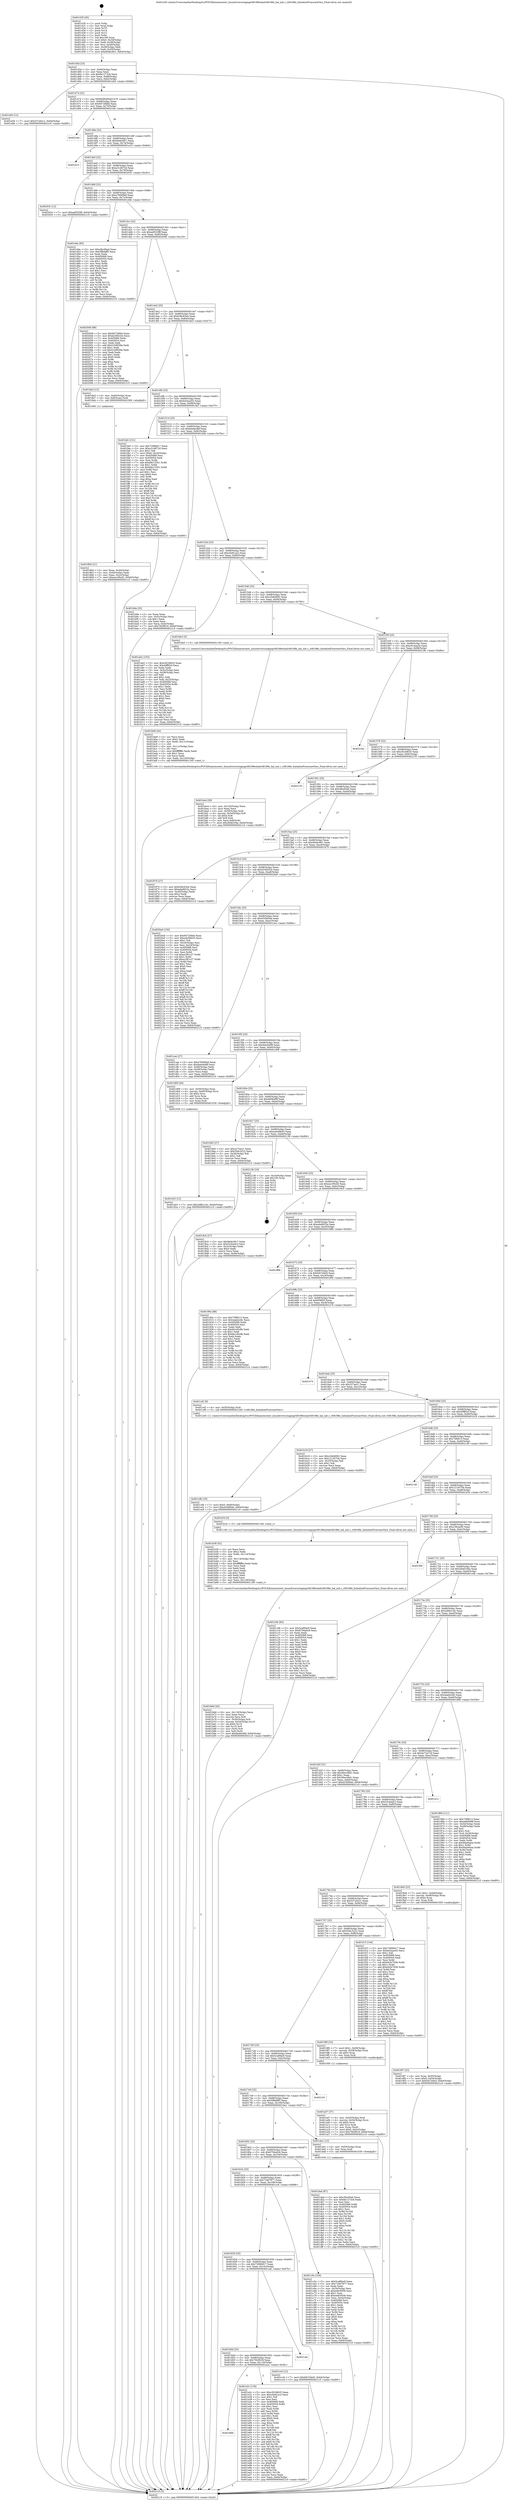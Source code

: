 digraph "0x401430" {
  label = "0x401430 (/mnt/c/Users/mathe/Desktop/tcc/POCII/binaries/extr_linuxdriversstagingrtl8188euhalrtl8188e_hal_init.c_rtl8188e_InitializeFirmwareVars_Final-ollvm.out::main(0))"
  labelloc = "t"
  node[shape=record]

  Entry [label="",width=0.3,height=0.3,shape=circle,fillcolor=black,style=filled]
  "0x40145d" [label="{
     0x40145d [23]\l
     | [instrs]\l
     &nbsp;&nbsp;0x40145d \<+3\>: mov -0x64(%rbp),%eax\l
     &nbsp;&nbsp;0x401460 \<+2\>: mov %eax,%ecx\l
     &nbsp;&nbsp;0x401462 \<+6\>: sub $0x8e1273c6,%ecx\l
     &nbsp;&nbsp;0x401468 \<+3\>: mov %eax,-0x68(%rbp)\l
     &nbsp;&nbsp;0x40146b \<+3\>: mov %ecx,-0x6c(%rbp)\l
     &nbsp;&nbsp;0x40146e \<+6\>: je 0000000000401e04 \<main+0x9d4\>\l
  }"]
  "0x401e04" [label="{
     0x401e04 [12]\l
     | [instrs]\l
     &nbsp;&nbsp;0x401e04 \<+7\>: movl $0x537a0cc1,-0x64(%rbp)\l
     &nbsp;&nbsp;0x401e0b \<+5\>: jmp 00000000004021c5 \<main+0xd95\>\l
  }"]
  "0x401474" [label="{
     0x401474 [22]\l
     | [instrs]\l
     &nbsp;&nbsp;0x401474 \<+5\>: jmp 0000000000401479 \<main+0x49\>\l
     &nbsp;&nbsp;0x401479 \<+3\>: mov -0x68(%rbp),%eax\l
     &nbsp;&nbsp;0x40147c \<+5\>: sub $0x94726fdd,%eax\l
     &nbsp;&nbsp;0x401481 \<+3\>: mov %eax,-0x70(%rbp)\l
     &nbsp;&nbsp;0x401484 \<+6\>: je 00000000004021be \<main+0xd8e\>\l
  }"]
  Exit [label="",width=0.3,height=0.3,shape=circle,fillcolor=black,style=filled,peripheries=2]
  "0x4021be" [label="{
     0x4021be\l
  }", style=dashed]
  "0x40148a" [label="{
     0x40148a [22]\l
     | [instrs]\l
     &nbsp;&nbsp;0x40148a \<+5\>: jmp 000000000040148f \<main+0x5f\>\l
     &nbsp;&nbsp;0x40148f \<+3\>: mov -0x68(%rbp),%eax\l
     &nbsp;&nbsp;0x401492 \<+5\>: sub $0x9ede38c7,%eax\l
     &nbsp;&nbsp;0x401497 \<+3\>: mov %eax,-0x74(%rbp)\l
     &nbsp;&nbsp;0x40149a \<+6\>: je 0000000000401e10 \<main+0x9e0\>\l
  }"]
  "0x401dad" [label="{
     0x401dad [87]\l
     | [instrs]\l
     &nbsp;&nbsp;0x401dad \<+5\>: mov $0xcfbc60ad,%ecx\l
     &nbsp;&nbsp;0x401db2 \<+5\>: mov $0x8e1273c6,%edx\l
     &nbsp;&nbsp;0x401db7 \<+2\>: xor %esi,%esi\l
     &nbsp;&nbsp;0x401db9 \<+8\>: mov 0x405068,%r8d\l
     &nbsp;&nbsp;0x401dc1 \<+8\>: mov 0x405054,%r9d\l
     &nbsp;&nbsp;0x401dc9 \<+3\>: sub $0x1,%esi\l
     &nbsp;&nbsp;0x401dcc \<+3\>: mov %r8d,%r10d\l
     &nbsp;&nbsp;0x401dcf \<+3\>: add %esi,%r10d\l
     &nbsp;&nbsp;0x401dd2 \<+4\>: imul %r10d,%r8d\l
     &nbsp;&nbsp;0x401dd6 \<+4\>: and $0x1,%r8d\l
     &nbsp;&nbsp;0x401dda \<+4\>: cmp $0x0,%r8d\l
     &nbsp;&nbsp;0x401dde \<+4\>: sete %r11b\l
     &nbsp;&nbsp;0x401de2 \<+4\>: cmp $0xa,%r9d\l
     &nbsp;&nbsp;0x401de6 \<+3\>: setl %bl\l
     &nbsp;&nbsp;0x401de9 \<+3\>: mov %r11b,%r14b\l
     &nbsp;&nbsp;0x401dec \<+3\>: and %bl,%r14b\l
     &nbsp;&nbsp;0x401def \<+3\>: xor %bl,%r11b\l
     &nbsp;&nbsp;0x401df2 \<+3\>: or %r11b,%r14b\l
     &nbsp;&nbsp;0x401df5 \<+4\>: test $0x1,%r14b\l
     &nbsp;&nbsp;0x401df9 \<+3\>: cmovne %edx,%ecx\l
     &nbsp;&nbsp;0x401dfc \<+3\>: mov %ecx,-0x64(%rbp)\l
     &nbsp;&nbsp;0x401dff \<+5\>: jmp 00000000004021c5 \<main+0xd95\>\l
  }"]
  "0x401e10" [label="{
     0x401e10\l
  }", style=dashed]
  "0x4014a0" [label="{
     0x4014a0 [22]\l
     | [instrs]\l
     &nbsp;&nbsp;0x4014a0 \<+5\>: jmp 00000000004014a5 \<main+0x75\>\l
     &nbsp;&nbsp;0x4014a5 \<+3\>: mov -0x68(%rbp),%eax\l
     &nbsp;&nbsp;0x4014a8 \<+5\>: sub $0xa31d872d,%eax\l
     &nbsp;&nbsp;0x4014ad \<+3\>: mov %eax,-0x78(%rbp)\l
     &nbsp;&nbsp;0x4014b0 \<+6\>: je 000000000040203c \<main+0xc0c\>\l
  }"]
  "0x401d23" [label="{
     0x401d23 [12]\l
     | [instrs]\l
     &nbsp;&nbsp;0x401d23 \<+7\>: movl $0x2d6b1c4c,-0x64(%rbp)\l
     &nbsp;&nbsp;0x401d2a \<+5\>: jmp 00000000004021c5 \<main+0xd95\>\l
  }"]
  "0x40203c" [label="{
     0x40203c [12]\l
     | [instrs]\l
     &nbsp;&nbsp;0x40203c \<+7\>: movl $0xaef5258f,-0x64(%rbp)\l
     &nbsp;&nbsp;0x402043 \<+5\>: jmp 00000000004021c5 \<main+0xd95\>\l
  }"]
  "0x4014b6" [label="{
     0x4014b6 [22]\l
     | [instrs]\l
     &nbsp;&nbsp;0x4014b6 \<+5\>: jmp 00000000004014bb \<main+0x8b\>\l
     &nbsp;&nbsp;0x4014bb \<+3\>: mov -0x68(%rbp),%eax\l
     &nbsp;&nbsp;0x4014be \<+5\>: sub $0xa76069a9,%eax\l
     &nbsp;&nbsp;0x4014c3 \<+3\>: mov %eax,-0x7c(%rbp)\l
     &nbsp;&nbsp;0x4014c6 \<+6\>: je 0000000000401d4e \<main+0x91e\>\l
  }"]
  "0x401cdb" [label="{
     0x401cdb [19]\l
     | [instrs]\l
     &nbsp;&nbsp;0x401cdb \<+7\>: movl $0x0,-0x60(%rbp)\l
     &nbsp;&nbsp;0x401ce2 \<+7\>: movl $0xd33bf0ab,-0x64(%rbp)\l
     &nbsp;&nbsp;0x401ce9 \<+5\>: jmp 00000000004021c5 \<main+0xd95\>\l
  }"]
  "0x401d4e" [label="{
     0x401d4e [83]\l
     | [instrs]\l
     &nbsp;&nbsp;0x401d4e \<+5\>: mov $0xcfbc60ad,%eax\l
     &nbsp;&nbsp;0x401d53 \<+5\>: mov $0x5f8ddff3,%ecx\l
     &nbsp;&nbsp;0x401d58 \<+2\>: xor %edx,%edx\l
     &nbsp;&nbsp;0x401d5a \<+7\>: mov 0x405068,%esi\l
     &nbsp;&nbsp;0x401d61 \<+7\>: mov 0x405054,%edi\l
     &nbsp;&nbsp;0x401d68 \<+3\>: sub $0x1,%edx\l
     &nbsp;&nbsp;0x401d6b \<+3\>: mov %esi,%r8d\l
     &nbsp;&nbsp;0x401d6e \<+3\>: add %edx,%r8d\l
     &nbsp;&nbsp;0x401d71 \<+4\>: imul %r8d,%esi\l
     &nbsp;&nbsp;0x401d75 \<+3\>: and $0x1,%esi\l
     &nbsp;&nbsp;0x401d78 \<+3\>: cmp $0x0,%esi\l
     &nbsp;&nbsp;0x401d7b \<+4\>: sete %r9b\l
     &nbsp;&nbsp;0x401d7f \<+3\>: cmp $0xa,%edi\l
     &nbsp;&nbsp;0x401d82 \<+4\>: setl %r10b\l
     &nbsp;&nbsp;0x401d86 \<+3\>: mov %r9b,%r11b\l
     &nbsp;&nbsp;0x401d89 \<+3\>: and %r10b,%r11b\l
     &nbsp;&nbsp;0x401d8c \<+3\>: xor %r10b,%r9b\l
     &nbsp;&nbsp;0x401d8f \<+3\>: or %r9b,%r11b\l
     &nbsp;&nbsp;0x401d92 \<+4\>: test $0x1,%r11b\l
     &nbsp;&nbsp;0x401d96 \<+3\>: cmovne %ecx,%eax\l
     &nbsp;&nbsp;0x401d99 \<+3\>: mov %eax,-0x64(%rbp)\l
     &nbsp;&nbsp;0x401d9c \<+5\>: jmp 00000000004021c5 \<main+0xd95\>\l
  }"]
  "0x4014cc" [label="{
     0x4014cc [22]\l
     | [instrs]\l
     &nbsp;&nbsp;0x4014cc \<+5\>: jmp 00000000004014d1 \<main+0xa1\>\l
     &nbsp;&nbsp;0x4014d1 \<+3\>: mov -0x68(%rbp),%eax\l
     &nbsp;&nbsp;0x4014d4 \<+5\>: sub $0xaef5258f,%eax\l
     &nbsp;&nbsp;0x4014d9 \<+3\>: mov %eax,-0x80(%rbp)\l
     &nbsp;&nbsp;0x4014dc \<+6\>: je 0000000000402048 \<main+0xc18\>\l
  }"]
  "0x401be4" [label="{
     0x401be4 [39]\l
     | [instrs]\l
     &nbsp;&nbsp;0x401be4 \<+6\>: mov -0x120(%rbp),%ecx\l
     &nbsp;&nbsp;0x401bea \<+3\>: imul %eax,%ecx\l
     &nbsp;&nbsp;0x401bed \<+4\>: mov -0x50(%rbp),%rdi\l
     &nbsp;&nbsp;0x401bf1 \<+4\>: movslq -0x54(%rbp),%r8\l
     &nbsp;&nbsp;0x401bf5 \<+4\>: shl $0x4,%r8\l
     &nbsp;&nbsp;0x401bf9 \<+3\>: add %r8,%rdi\l
     &nbsp;&nbsp;0x401bfc \<+3\>: mov %ecx,0x8(%rdi)\l
     &nbsp;&nbsp;0x401bff \<+7\>: movl $0x26dd194a,-0x64(%rbp)\l
     &nbsp;&nbsp;0x401c06 \<+5\>: jmp 00000000004021c5 \<main+0xd95\>\l
  }"]
  "0x402048" [label="{
     0x402048 [88]\l
     | [instrs]\l
     &nbsp;&nbsp;0x402048 \<+5\>: mov $0x94726fdd,%eax\l
     &nbsp;&nbsp;0x40204d \<+5\>: mov $0xd23843cb,%ecx\l
     &nbsp;&nbsp;0x402052 \<+7\>: mov 0x405068,%edx\l
     &nbsp;&nbsp;0x402059 \<+7\>: mov 0x405054,%esi\l
     &nbsp;&nbsp;0x402060 \<+2\>: mov %edx,%edi\l
     &nbsp;&nbsp;0x402062 \<+6\>: add $0x51b8939a,%edi\l
     &nbsp;&nbsp;0x402068 \<+3\>: sub $0x1,%edi\l
     &nbsp;&nbsp;0x40206b \<+6\>: sub $0x51b8939a,%edi\l
     &nbsp;&nbsp;0x402071 \<+3\>: imul %edi,%edx\l
     &nbsp;&nbsp;0x402074 \<+3\>: and $0x1,%edx\l
     &nbsp;&nbsp;0x402077 \<+3\>: cmp $0x0,%edx\l
     &nbsp;&nbsp;0x40207a \<+4\>: sete %r8b\l
     &nbsp;&nbsp;0x40207e \<+3\>: cmp $0xa,%esi\l
     &nbsp;&nbsp;0x402081 \<+4\>: setl %r9b\l
     &nbsp;&nbsp;0x402085 \<+3\>: mov %r8b,%r10b\l
     &nbsp;&nbsp;0x402088 \<+3\>: and %r9b,%r10b\l
     &nbsp;&nbsp;0x40208b \<+3\>: xor %r9b,%r8b\l
     &nbsp;&nbsp;0x40208e \<+3\>: or %r8b,%r10b\l
     &nbsp;&nbsp;0x402091 \<+4\>: test $0x1,%r10b\l
     &nbsp;&nbsp;0x402095 \<+3\>: cmovne %ecx,%eax\l
     &nbsp;&nbsp;0x402098 \<+3\>: mov %eax,-0x64(%rbp)\l
     &nbsp;&nbsp;0x40209b \<+5\>: jmp 00000000004021c5 \<main+0xd95\>\l
  }"]
  "0x4014e2" [label="{
     0x4014e2 [25]\l
     | [instrs]\l
     &nbsp;&nbsp;0x4014e2 \<+5\>: jmp 00000000004014e7 \<main+0xb7\>\l
     &nbsp;&nbsp;0x4014e7 \<+3\>: mov -0x68(%rbp),%eax\l
     &nbsp;&nbsp;0x4014ea \<+5\>: sub $0xb38c63e4,%eax\l
     &nbsp;&nbsp;0x4014ef \<+6\>: mov %eax,-0x84(%rbp)\l
     &nbsp;&nbsp;0x4014f5 \<+6\>: je 00000000004018a3 \<main+0x473\>\l
  }"]
  "0x401bb8" [label="{
     0x401bb8 [44]\l
     | [instrs]\l
     &nbsp;&nbsp;0x401bb8 \<+2\>: xor %ecx,%ecx\l
     &nbsp;&nbsp;0x401bba \<+5\>: mov $0x2,%edx\l
     &nbsp;&nbsp;0x401bbf \<+6\>: mov %edx,-0x11c(%rbp)\l
     &nbsp;&nbsp;0x401bc5 \<+1\>: cltd\l
     &nbsp;&nbsp;0x401bc6 \<+6\>: mov -0x11c(%rbp),%esi\l
     &nbsp;&nbsp;0x401bcc \<+2\>: idiv %esi\l
     &nbsp;&nbsp;0x401bce \<+6\>: imul $0xfffffffe,%edx,%edx\l
     &nbsp;&nbsp;0x401bd4 \<+3\>: sub $0x1,%ecx\l
     &nbsp;&nbsp;0x401bd7 \<+2\>: sub %ecx,%edx\l
     &nbsp;&nbsp;0x401bd9 \<+6\>: mov %edx,-0x120(%rbp)\l
     &nbsp;&nbsp;0x401bdf \<+5\>: call 0000000000401160 \<next_i\>\l
     | [calls]\l
     &nbsp;&nbsp;0x401160 \{1\} (/mnt/c/Users/mathe/Desktop/tcc/POCII/binaries/extr_linuxdriversstagingrtl8188euhalrtl8188e_hal_init.c_rtl8188e_InitializeFirmwareVars_Final-ollvm.out::next_i)\l
  }"]
  "0x4018a3" [label="{
     0x4018a3 [13]\l
     | [instrs]\l
     &nbsp;&nbsp;0x4018a3 \<+4\>: mov -0x40(%rbp),%rax\l
     &nbsp;&nbsp;0x4018a7 \<+4\>: mov 0x8(%rax),%rdi\l
     &nbsp;&nbsp;0x4018ab \<+5\>: call 0000000000401060 \<atoi@plt\>\l
     | [calls]\l
     &nbsp;&nbsp;0x401060 \{1\} (unknown)\l
  }"]
  "0x4014fb" [label="{
     0x4014fb [25]\l
     | [instrs]\l
     &nbsp;&nbsp;0x4014fb \<+5\>: jmp 0000000000401500 \<main+0xd0\>\l
     &nbsp;&nbsp;0x401500 \<+3\>: mov -0x68(%rbp),%eax\l
     &nbsp;&nbsp;0x401503 \<+5\>: sub $0xb42eac02,%eax\l
     &nbsp;&nbsp;0x401508 \<+6\>: mov %eax,-0x88(%rbp)\l
     &nbsp;&nbsp;0x40150e \<+6\>: je 0000000000401fa5 \<main+0xb75\>\l
  }"]
  "0x401b6d" [label="{
     0x401b6d [45]\l
     | [instrs]\l
     &nbsp;&nbsp;0x401b6d \<+6\>: mov -0x118(%rbp),%ecx\l
     &nbsp;&nbsp;0x401b73 \<+3\>: imul %eax,%ecx\l
     &nbsp;&nbsp;0x401b76 \<+3\>: movslq %ecx,%r8\l
     &nbsp;&nbsp;0x401b79 \<+4\>: mov -0x50(%rbp),%r9\l
     &nbsp;&nbsp;0x401b7d \<+4\>: movslq -0x54(%rbp),%r10\l
     &nbsp;&nbsp;0x401b81 \<+4\>: shl $0x4,%r10\l
     &nbsp;&nbsp;0x401b85 \<+3\>: add %r10,%r9\l
     &nbsp;&nbsp;0x401b88 \<+3\>: mov (%r9),%r9\l
     &nbsp;&nbsp;0x401b8b \<+3\>: mov %r8,(%r9)\l
     &nbsp;&nbsp;0x401b8e \<+7\>: movl $0xbbddcdbf,-0x64(%rbp)\l
     &nbsp;&nbsp;0x401b95 \<+5\>: jmp 00000000004021c5 \<main+0xd95\>\l
  }"]
  "0x401fa5" [label="{
     0x401fa5 [151]\l
     | [instrs]\l
     &nbsp;&nbsp;0x401fa5 \<+5\>: mov $0x7299b917,%eax\l
     &nbsp;&nbsp;0x401faa \<+5\>: mov $0xa31d872d,%ecx\l
     &nbsp;&nbsp;0x401faf \<+2\>: mov $0x1,%dl\l
     &nbsp;&nbsp;0x401fb1 \<+7\>: movl $0x0,-0x34(%rbp)\l
     &nbsp;&nbsp;0x401fb8 \<+7\>: mov 0x405068,%esi\l
     &nbsp;&nbsp;0x401fbf \<+7\>: mov 0x405054,%edi\l
     &nbsp;&nbsp;0x401fc6 \<+3\>: mov %esi,%r8d\l
     &nbsp;&nbsp;0x401fc9 \<+7\>: add $0xb8e13301,%r8d\l
     &nbsp;&nbsp;0x401fd0 \<+4\>: sub $0x1,%r8d\l
     &nbsp;&nbsp;0x401fd4 \<+7\>: sub $0xb8e13301,%r8d\l
     &nbsp;&nbsp;0x401fdb \<+4\>: imul %r8d,%esi\l
     &nbsp;&nbsp;0x401fdf \<+3\>: and $0x1,%esi\l
     &nbsp;&nbsp;0x401fe2 \<+3\>: cmp $0x0,%esi\l
     &nbsp;&nbsp;0x401fe5 \<+4\>: sete %r9b\l
     &nbsp;&nbsp;0x401fe9 \<+3\>: cmp $0xa,%edi\l
     &nbsp;&nbsp;0x401fec \<+4\>: setl %r10b\l
     &nbsp;&nbsp;0x401ff0 \<+3\>: mov %r9b,%r11b\l
     &nbsp;&nbsp;0x401ff3 \<+4\>: xor $0xff,%r11b\l
     &nbsp;&nbsp;0x401ff7 \<+3\>: mov %r10b,%bl\l
     &nbsp;&nbsp;0x401ffa \<+3\>: xor $0xff,%bl\l
     &nbsp;&nbsp;0x401ffd \<+3\>: xor $0x0,%dl\l
     &nbsp;&nbsp;0x402000 \<+3\>: mov %r11b,%r14b\l
     &nbsp;&nbsp;0x402003 \<+4\>: and $0x0,%r14b\l
     &nbsp;&nbsp;0x402007 \<+3\>: and %dl,%r9b\l
     &nbsp;&nbsp;0x40200a \<+3\>: mov %bl,%r15b\l
     &nbsp;&nbsp;0x40200d \<+4\>: and $0x0,%r15b\l
     &nbsp;&nbsp;0x402011 \<+3\>: and %dl,%r10b\l
     &nbsp;&nbsp;0x402014 \<+3\>: or %r9b,%r14b\l
     &nbsp;&nbsp;0x402017 \<+3\>: or %r10b,%r15b\l
     &nbsp;&nbsp;0x40201a \<+3\>: xor %r15b,%r14b\l
     &nbsp;&nbsp;0x40201d \<+3\>: or %bl,%r11b\l
     &nbsp;&nbsp;0x402020 \<+4\>: xor $0xff,%r11b\l
     &nbsp;&nbsp;0x402024 \<+3\>: or $0x0,%dl\l
     &nbsp;&nbsp;0x402027 \<+3\>: and %dl,%r11b\l
     &nbsp;&nbsp;0x40202a \<+3\>: or %r11b,%r14b\l
     &nbsp;&nbsp;0x40202d \<+4\>: test $0x1,%r14b\l
     &nbsp;&nbsp;0x402031 \<+3\>: cmovne %ecx,%eax\l
     &nbsp;&nbsp;0x402034 \<+3\>: mov %eax,-0x64(%rbp)\l
     &nbsp;&nbsp;0x402037 \<+5\>: jmp 00000000004021c5 \<main+0xd95\>\l
  }"]
  "0x401514" [label="{
     0x401514 [25]\l
     | [instrs]\l
     &nbsp;&nbsp;0x401514 \<+5\>: jmp 0000000000401519 \<main+0xe9\>\l
     &nbsp;&nbsp;0x401519 \<+3\>: mov -0x68(%rbp),%eax\l
     &nbsp;&nbsp;0x40151c \<+5\>: sub $0xbbddcdbf,%eax\l
     &nbsp;&nbsp;0x401521 \<+6\>: mov %eax,-0x8c(%rbp)\l
     &nbsp;&nbsp;0x401527 \<+6\>: je 0000000000401b9a \<main+0x76a\>\l
  }"]
  "0x401b39" [label="{
     0x401b39 [52]\l
     | [instrs]\l
     &nbsp;&nbsp;0x401b39 \<+2\>: xor %ecx,%ecx\l
     &nbsp;&nbsp;0x401b3b \<+5\>: mov $0x2,%edx\l
     &nbsp;&nbsp;0x401b40 \<+6\>: mov %edx,-0x114(%rbp)\l
     &nbsp;&nbsp;0x401b46 \<+1\>: cltd\l
     &nbsp;&nbsp;0x401b47 \<+6\>: mov -0x114(%rbp),%esi\l
     &nbsp;&nbsp;0x401b4d \<+2\>: idiv %esi\l
     &nbsp;&nbsp;0x401b4f \<+6\>: imul $0xfffffffe,%edx,%edx\l
     &nbsp;&nbsp;0x401b55 \<+2\>: mov %ecx,%edi\l
     &nbsp;&nbsp;0x401b57 \<+2\>: sub %edx,%edi\l
     &nbsp;&nbsp;0x401b59 \<+2\>: mov %ecx,%edx\l
     &nbsp;&nbsp;0x401b5b \<+3\>: sub $0x1,%edx\l
     &nbsp;&nbsp;0x401b5e \<+2\>: add %edx,%edi\l
     &nbsp;&nbsp;0x401b60 \<+2\>: sub %edi,%ecx\l
     &nbsp;&nbsp;0x401b62 \<+6\>: mov %ecx,-0x118(%rbp)\l
     &nbsp;&nbsp;0x401b68 \<+5\>: call 0000000000401160 \<next_i\>\l
     | [calls]\l
     &nbsp;&nbsp;0x401160 \{1\} (/mnt/c/Users/mathe/Desktop/tcc/POCII/binaries/extr_linuxdriversstagingrtl8188euhalrtl8188e_hal_init.c_rtl8188e_InitializeFirmwareVars_Final-ollvm.out::next_i)\l
  }"]
  "0x401b9a" [label="{
     0x401b9a [25]\l
     | [instrs]\l
     &nbsp;&nbsp;0x401b9a \<+2\>: xor %eax,%eax\l
     &nbsp;&nbsp;0x401b9c \<+3\>: mov -0x5c(%rbp),%ecx\l
     &nbsp;&nbsp;0x401b9f \<+3\>: sub $0x1,%eax\l
     &nbsp;&nbsp;0x401ba2 \<+2\>: sub %eax,%ecx\l
     &nbsp;&nbsp;0x401ba4 \<+3\>: mov %ecx,-0x5c(%rbp)\l
     &nbsp;&nbsp;0x401ba7 \<+7\>: movl $0x7fd2f618,-0x64(%rbp)\l
     &nbsp;&nbsp;0x401bae \<+5\>: jmp 00000000004021c5 \<main+0xd95\>\l
  }"]
  "0x40152d" [label="{
     0x40152d [25]\l
     | [instrs]\l
     &nbsp;&nbsp;0x40152d \<+5\>: jmp 0000000000401532 \<main+0x102\>\l
     &nbsp;&nbsp;0x401532 \<+3\>: mov -0x68(%rbp),%eax\l
     &nbsp;&nbsp;0x401535 \<+5\>: sub $0xc0a81ac2,%eax\l
     &nbsp;&nbsp;0x40153a \<+6\>: mov %eax,-0x90(%rbp)\l
     &nbsp;&nbsp;0x401540 \<+6\>: je 0000000000401ab2 \<main+0x682\>\l
  }"]
  "0x401866" [label="{
     0x401866\l
  }", style=dashed]
  "0x401ab2" [label="{
     0x401ab2 [103]\l
     | [instrs]\l
     &nbsp;&nbsp;0x401ab2 \<+5\>: mov $0xc923d625,%eax\l
     &nbsp;&nbsp;0x401ab7 \<+5\>: mov $0x40ff62d,%ecx\l
     &nbsp;&nbsp;0x401abc \<+2\>: xor %edx,%edx\l
     &nbsp;&nbsp;0x401abe \<+3\>: mov -0x5c(%rbp),%esi\l
     &nbsp;&nbsp;0x401ac1 \<+3\>: cmp -0x58(%rbp),%esi\l
     &nbsp;&nbsp;0x401ac4 \<+4\>: setl %dil\l
     &nbsp;&nbsp;0x401ac8 \<+4\>: and $0x1,%dil\l
     &nbsp;&nbsp;0x401acc \<+4\>: mov %dil,-0x25(%rbp)\l
     &nbsp;&nbsp;0x401ad0 \<+7\>: mov 0x405068,%esi\l
     &nbsp;&nbsp;0x401ad7 \<+8\>: mov 0x405054,%r8d\l
     &nbsp;&nbsp;0x401adf \<+3\>: sub $0x1,%edx\l
     &nbsp;&nbsp;0x401ae2 \<+3\>: mov %esi,%r9d\l
     &nbsp;&nbsp;0x401ae5 \<+3\>: add %edx,%r9d\l
     &nbsp;&nbsp;0x401ae8 \<+4\>: imul %r9d,%esi\l
     &nbsp;&nbsp;0x401aec \<+3\>: and $0x1,%esi\l
     &nbsp;&nbsp;0x401aef \<+3\>: cmp $0x0,%esi\l
     &nbsp;&nbsp;0x401af2 \<+4\>: sete %dil\l
     &nbsp;&nbsp;0x401af6 \<+4\>: cmp $0xa,%r8d\l
     &nbsp;&nbsp;0x401afa \<+4\>: setl %r10b\l
     &nbsp;&nbsp;0x401afe \<+3\>: mov %dil,%r11b\l
     &nbsp;&nbsp;0x401b01 \<+3\>: and %r10b,%r11b\l
     &nbsp;&nbsp;0x401b04 \<+3\>: xor %r10b,%dil\l
     &nbsp;&nbsp;0x401b07 \<+3\>: or %dil,%r11b\l
     &nbsp;&nbsp;0x401b0a \<+4\>: test $0x1,%r11b\l
     &nbsp;&nbsp;0x401b0e \<+3\>: cmovne %ecx,%eax\l
     &nbsp;&nbsp;0x401b11 \<+3\>: mov %eax,-0x64(%rbp)\l
     &nbsp;&nbsp;0x401b14 \<+5\>: jmp 00000000004021c5 \<main+0xd95\>\l
  }"]
  "0x401546" [label="{
     0x401546 [25]\l
     | [instrs]\l
     &nbsp;&nbsp;0x401546 \<+5\>: jmp 000000000040154b \<main+0x11b\>\l
     &nbsp;&nbsp;0x40154b \<+3\>: mov -0x68(%rbp),%eax\l
     &nbsp;&nbsp;0x40154e \<+5\>: sub $0xc2b6d092,%eax\l
     &nbsp;&nbsp;0x401553 \<+6\>: mov %eax,-0x94(%rbp)\l
     &nbsp;&nbsp;0x401559 \<+6\>: je 0000000000401bb3 \<main+0x783\>\l
  }"]
  "0x401a2c" [label="{
     0x401a2c [134]\l
     | [instrs]\l
     &nbsp;&nbsp;0x401a2c \<+5\>: mov $0xc923d625,%eax\l
     &nbsp;&nbsp;0x401a31 \<+5\>: mov $0xc0a81ac2,%ecx\l
     &nbsp;&nbsp;0x401a36 \<+2\>: mov $0x1,%dl\l
     &nbsp;&nbsp;0x401a38 \<+2\>: xor %esi,%esi\l
     &nbsp;&nbsp;0x401a3a \<+7\>: mov 0x405068,%edi\l
     &nbsp;&nbsp;0x401a41 \<+8\>: mov 0x405054,%r8d\l
     &nbsp;&nbsp;0x401a49 \<+3\>: sub $0x1,%esi\l
     &nbsp;&nbsp;0x401a4c \<+3\>: mov %edi,%r9d\l
     &nbsp;&nbsp;0x401a4f \<+3\>: add %esi,%r9d\l
     &nbsp;&nbsp;0x401a52 \<+4\>: imul %r9d,%edi\l
     &nbsp;&nbsp;0x401a56 \<+3\>: and $0x1,%edi\l
     &nbsp;&nbsp;0x401a59 \<+3\>: cmp $0x0,%edi\l
     &nbsp;&nbsp;0x401a5c \<+4\>: sete %r10b\l
     &nbsp;&nbsp;0x401a60 \<+4\>: cmp $0xa,%r8d\l
     &nbsp;&nbsp;0x401a64 \<+4\>: setl %r11b\l
     &nbsp;&nbsp;0x401a68 \<+3\>: mov %r10b,%bl\l
     &nbsp;&nbsp;0x401a6b \<+3\>: xor $0xff,%bl\l
     &nbsp;&nbsp;0x401a6e \<+3\>: mov %r11b,%r14b\l
     &nbsp;&nbsp;0x401a71 \<+4\>: xor $0xff,%r14b\l
     &nbsp;&nbsp;0x401a75 \<+3\>: xor $0x0,%dl\l
     &nbsp;&nbsp;0x401a78 \<+3\>: mov %bl,%r15b\l
     &nbsp;&nbsp;0x401a7b \<+4\>: and $0x0,%r15b\l
     &nbsp;&nbsp;0x401a7f \<+3\>: and %dl,%r10b\l
     &nbsp;&nbsp;0x401a82 \<+3\>: mov %r14b,%r12b\l
     &nbsp;&nbsp;0x401a85 \<+4\>: and $0x0,%r12b\l
     &nbsp;&nbsp;0x401a89 \<+3\>: and %dl,%r11b\l
     &nbsp;&nbsp;0x401a8c \<+3\>: or %r10b,%r15b\l
     &nbsp;&nbsp;0x401a8f \<+3\>: or %r11b,%r12b\l
     &nbsp;&nbsp;0x401a92 \<+3\>: xor %r12b,%r15b\l
     &nbsp;&nbsp;0x401a95 \<+3\>: or %r14b,%bl\l
     &nbsp;&nbsp;0x401a98 \<+3\>: xor $0xff,%bl\l
     &nbsp;&nbsp;0x401a9b \<+3\>: or $0x0,%dl\l
     &nbsp;&nbsp;0x401a9e \<+2\>: and %dl,%bl\l
     &nbsp;&nbsp;0x401aa0 \<+3\>: or %bl,%r15b\l
     &nbsp;&nbsp;0x401aa3 \<+4\>: test $0x1,%r15b\l
     &nbsp;&nbsp;0x401aa7 \<+3\>: cmovne %ecx,%eax\l
     &nbsp;&nbsp;0x401aaa \<+3\>: mov %eax,-0x64(%rbp)\l
     &nbsp;&nbsp;0x401aad \<+5\>: jmp 00000000004021c5 \<main+0xd95\>\l
  }"]
  "0x401bb3" [label="{
     0x401bb3 [5]\l
     | [instrs]\l
     &nbsp;&nbsp;0x401bb3 \<+5\>: call 0000000000401160 \<next_i\>\l
     | [calls]\l
     &nbsp;&nbsp;0x401160 \{1\} (/mnt/c/Users/mathe/Desktop/tcc/POCII/binaries/extr_linuxdriversstagingrtl8188euhalrtl8188e_hal_init.c_rtl8188e_InitializeFirmwareVars_Final-ollvm.out::next_i)\l
  }"]
  "0x40155f" [label="{
     0x40155f [25]\l
     | [instrs]\l
     &nbsp;&nbsp;0x40155f \<+5\>: jmp 0000000000401564 \<main+0x134\>\l
     &nbsp;&nbsp;0x401564 \<+3\>: mov -0x68(%rbp),%eax\l
     &nbsp;&nbsp;0x401567 \<+5\>: sub $0xc914aa3a,%eax\l
     &nbsp;&nbsp;0x40156c \<+6\>: mov %eax,-0x98(%rbp)\l
     &nbsp;&nbsp;0x401572 \<+6\>: je 000000000040219a \<main+0xd6a\>\l
  }"]
  "0x40184d" [label="{
     0x40184d [25]\l
     | [instrs]\l
     &nbsp;&nbsp;0x40184d \<+5\>: jmp 0000000000401852 \<main+0x422\>\l
     &nbsp;&nbsp;0x401852 \<+3\>: mov -0x68(%rbp),%eax\l
     &nbsp;&nbsp;0x401855 \<+5\>: sub $0x7fd2f618,%eax\l
     &nbsp;&nbsp;0x40185a \<+6\>: mov %eax,-0x110(%rbp)\l
     &nbsp;&nbsp;0x401860 \<+6\>: je 0000000000401a2c \<main+0x5fc\>\l
  }"]
  "0x40219a" [label="{
     0x40219a\l
  }", style=dashed]
  "0x401578" [label="{
     0x401578 [25]\l
     | [instrs]\l
     &nbsp;&nbsp;0x401578 \<+5\>: jmp 000000000040157d \<main+0x14d\>\l
     &nbsp;&nbsp;0x40157d \<+3\>: mov -0x68(%rbp),%eax\l
     &nbsp;&nbsp;0x401580 \<+5\>: sub $0xc923d625,%eax\l
     &nbsp;&nbsp;0x401585 \<+6\>: mov %eax,-0x9c(%rbp)\l
     &nbsp;&nbsp;0x40158b \<+6\>: je 0000000000402155 \<main+0xd25\>\l
  }"]
  "0x4021ab" [label="{
     0x4021ab\l
  }", style=dashed]
  "0x402155" [label="{
     0x402155\l
  }", style=dashed]
  "0x401591" [label="{
     0x401591 [25]\l
     | [instrs]\l
     &nbsp;&nbsp;0x401591 \<+5\>: jmp 0000000000401596 \<main+0x166\>\l
     &nbsp;&nbsp;0x401596 \<+3\>: mov -0x68(%rbp),%eax\l
     &nbsp;&nbsp;0x401599 \<+5\>: sub $0xcfbc60ad,%eax\l
     &nbsp;&nbsp;0x40159e \<+6\>: mov %eax,-0xa0(%rbp)\l
     &nbsp;&nbsp;0x4015a4 \<+6\>: je 0000000000402182 \<main+0xd52\>\l
  }"]
  "0x401834" [label="{
     0x401834 [25]\l
     | [instrs]\l
     &nbsp;&nbsp;0x401834 \<+5\>: jmp 0000000000401839 \<main+0x409\>\l
     &nbsp;&nbsp;0x401839 \<+3\>: mov -0x68(%rbp),%eax\l
     &nbsp;&nbsp;0x40183c \<+5\>: sub $0x7299b917,%eax\l
     &nbsp;&nbsp;0x401841 \<+6\>: mov %eax,-0x10c(%rbp)\l
     &nbsp;&nbsp;0x401847 \<+6\>: je 00000000004021ab \<main+0xd7b\>\l
  }"]
  "0x402182" [label="{
     0x402182\l
  }", style=dashed]
  "0x4015aa" [label="{
     0x4015aa [25]\l
     | [instrs]\l
     &nbsp;&nbsp;0x4015aa \<+5\>: jmp 00000000004015af \<main+0x17f\>\l
     &nbsp;&nbsp;0x4015af \<+3\>: mov -0x68(%rbp),%eax\l
     &nbsp;&nbsp;0x4015b2 \<+5\>: sub $0xd0dec661,%eax\l
     &nbsp;&nbsp;0x4015b7 \<+6\>: mov %eax,-0xa4(%rbp)\l
     &nbsp;&nbsp;0x4015bd \<+6\>: je 0000000000401870 \<main+0x440\>\l
  }"]
  "0x401cc6" [label="{
     0x401cc6 [12]\l
     | [instrs]\l
     &nbsp;&nbsp;0x401cc6 \<+7\>: movl $0xf2b7d4d3,-0x64(%rbp)\l
     &nbsp;&nbsp;0x401ccd \<+5\>: jmp 00000000004021c5 \<main+0xd95\>\l
  }"]
  "0x401870" [label="{
     0x401870 [27]\l
     | [instrs]\l
     &nbsp;&nbsp;0x401870 \<+5\>: mov $0xb38c63e4,%eax\l
     &nbsp;&nbsp;0x401875 \<+5\>: mov $0xeda9923a,%ecx\l
     &nbsp;&nbsp;0x40187a \<+3\>: mov -0x30(%rbp),%edx\l
     &nbsp;&nbsp;0x40187d \<+3\>: cmp $0x2,%edx\l
     &nbsp;&nbsp;0x401880 \<+3\>: cmovne %ecx,%eax\l
     &nbsp;&nbsp;0x401883 \<+3\>: mov %eax,-0x64(%rbp)\l
     &nbsp;&nbsp;0x401886 \<+5\>: jmp 00000000004021c5 \<main+0xd95\>\l
  }"]
  "0x4015c3" [label="{
     0x4015c3 [25]\l
     | [instrs]\l
     &nbsp;&nbsp;0x4015c3 \<+5\>: jmp 00000000004015c8 \<main+0x198\>\l
     &nbsp;&nbsp;0x4015c8 \<+3\>: mov -0x68(%rbp),%eax\l
     &nbsp;&nbsp;0x4015cb \<+5\>: sub $0xd23843cb,%eax\l
     &nbsp;&nbsp;0x4015d0 \<+6\>: mov %eax,-0xa8(%rbp)\l
     &nbsp;&nbsp;0x4015d6 \<+6\>: je 00000000004020a0 \<main+0xc70\>\l
  }"]
  "0x4021c5" [label="{
     0x4021c5 [5]\l
     | [instrs]\l
     &nbsp;&nbsp;0x4021c5 \<+5\>: jmp 000000000040145d \<main+0x2d\>\l
  }"]
  "0x401430" [label="{
     0x401430 [45]\l
     | [instrs]\l
     &nbsp;&nbsp;0x401430 \<+1\>: push %rbp\l
     &nbsp;&nbsp;0x401431 \<+3\>: mov %rsp,%rbp\l
     &nbsp;&nbsp;0x401434 \<+2\>: push %r15\l
     &nbsp;&nbsp;0x401436 \<+2\>: push %r14\l
     &nbsp;&nbsp;0x401438 \<+2\>: push %r12\l
     &nbsp;&nbsp;0x40143a \<+1\>: push %rbx\l
     &nbsp;&nbsp;0x40143b \<+7\>: sub $0x100,%rsp\l
     &nbsp;&nbsp;0x401442 \<+7\>: movl $0x0,-0x34(%rbp)\l
     &nbsp;&nbsp;0x401449 \<+3\>: mov %edi,-0x38(%rbp)\l
     &nbsp;&nbsp;0x40144c \<+4\>: mov %rsi,-0x40(%rbp)\l
     &nbsp;&nbsp;0x401450 \<+3\>: mov -0x38(%rbp),%edi\l
     &nbsp;&nbsp;0x401453 \<+3\>: mov %edi,-0x30(%rbp)\l
     &nbsp;&nbsp;0x401456 \<+7\>: movl $0xd0dec661,-0x64(%rbp)\l
  }"]
  "0x4018b0" [label="{
     0x4018b0 [21]\l
     | [instrs]\l
     &nbsp;&nbsp;0x4018b0 \<+3\>: mov %eax,-0x44(%rbp)\l
     &nbsp;&nbsp;0x4018b3 \<+3\>: mov -0x44(%rbp),%eax\l
     &nbsp;&nbsp;0x4018b6 \<+3\>: mov %eax,-0x2c(%rbp)\l
     &nbsp;&nbsp;0x4018b9 \<+7\>: movl $0xea109cd3,-0x64(%rbp)\l
     &nbsp;&nbsp;0x4018c0 \<+5\>: jmp 00000000004021c5 \<main+0xd95\>\l
  }"]
  "0x40181b" [label="{
     0x40181b [25]\l
     | [instrs]\l
     &nbsp;&nbsp;0x40181b \<+5\>: jmp 0000000000401820 \<main+0x3f0\>\l
     &nbsp;&nbsp;0x401820 \<+3\>: mov -0x68(%rbp),%eax\l
     &nbsp;&nbsp;0x401823 \<+5\>: sub $0x72487877,%eax\l
     &nbsp;&nbsp;0x401828 \<+6\>: mov %eax,-0x108(%rbp)\l
     &nbsp;&nbsp;0x40182e \<+6\>: je 0000000000401cc6 \<main+0x896\>\l
  }"]
  "0x4020a0" [label="{
     0x4020a0 [150]\l
     | [instrs]\l
     &nbsp;&nbsp;0x4020a0 \<+5\>: mov $0x94726fdd,%eax\l
     &nbsp;&nbsp;0x4020a5 \<+5\>: mov $0xe4e59b03,%ecx\l
     &nbsp;&nbsp;0x4020aa \<+2\>: mov $0x1,%dl\l
     &nbsp;&nbsp;0x4020ac \<+3\>: mov -0x34(%rbp),%esi\l
     &nbsp;&nbsp;0x4020af \<+3\>: mov %esi,-0x24(%rbp)\l
     &nbsp;&nbsp;0x4020b2 \<+7\>: mov 0x405068,%esi\l
     &nbsp;&nbsp;0x4020b9 \<+7\>: mov 0x405054,%edi\l
     &nbsp;&nbsp;0x4020c0 \<+3\>: mov %esi,%r8d\l
     &nbsp;&nbsp;0x4020c3 \<+7\>: sub $0xa1f81c27,%r8d\l
     &nbsp;&nbsp;0x4020ca \<+4\>: sub $0x1,%r8d\l
     &nbsp;&nbsp;0x4020ce \<+7\>: add $0xa1f81c27,%r8d\l
     &nbsp;&nbsp;0x4020d5 \<+4\>: imul %r8d,%esi\l
     &nbsp;&nbsp;0x4020d9 \<+3\>: and $0x1,%esi\l
     &nbsp;&nbsp;0x4020dc \<+3\>: cmp $0x0,%esi\l
     &nbsp;&nbsp;0x4020df \<+4\>: sete %r9b\l
     &nbsp;&nbsp;0x4020e3 \<+3\>: cmp $0xa,%edi\l
     &nbsp;&nbsp;0x4020e6 \<+4\>: setl %r10b\l
     &nbsp;&nbsp;0x4020ea \<+3\>: mov %r9b,%r11b\l
     &nbsp;&nbsp;0x4020ed \<+4\>: xor $0xff,%r11b\l
     &nbsp;&nbsp;0x4020f1 \<+3\>: mov %r10b,%bl\l
     &nbsp;&nbsp;0x4020f4 \<+3\>: xor $0xff,%bl\l
     &nbsp;&nbsp;0x4020f7 \<+3\>: xor $0x1,%dl\l
     &nbsp;&nbsp;0x4020fa \<+3\>: mov %r11b,%r14b\l
     &nbsp;&nbsp;0x4020fd \<+4\>: and $0xff,%r14b\l
     &nbsp;&nbsp;0x402101 \<+3\>: and %dl,%r9b\l
     &nbsp;&nbsp;0x402104 \<+3\>: mov %bl,%r15b\l
     &nbsp;&nbsp;0x402107 \<+4\>: and $0xff,%r15b\l
     &nbsp;&nbsp;0x40210b \<+3\>: and %dl,%r10b\l
     &nbsp;&nbsp;0x40210e \<+3\>: or %r9b,%r14b\l
     &nbsp;&nbsp;0x402111 \<+3\>: or %r10b,%r15b\l
     &nbsp;&nbsp;0x402114 \<+3\>: xor %r15b,%r14b\l
     &nbsp;&nbsp;0x402117 \<+3\>: or %bl,%r11b\l
     &nbsp;&nbsp;0x40211a \<+4\>: xor $0xff,%r11b\l
     &nbsp;&nbsp;0x40211e \<+3\>: or $0x1,%dl\l
     &nbsp;&nbsp;0x402121 \<+3\>: and %dl,%r11b\l
     &nbsp;&nbsp;0x402124 \<+3\>: or %r11b,%r14b\l
     &nbsp;&nbsp;0x402127 \<+4\>: test $0x1,%r14b\l
     &nbsp;&nbsp;0x40212b \<+3\>: cmovne %ecx,%eax\l
     &nbsp;&nbsp;0x40212e \<+3\>: mov %eax,-0x64(%rbp)\l
     &nbsp;&nbsp;0x402131 \<+5\>: jmp 00000000004021c5 \<main+0xd95\>\l
  }"]
  "0x4015dc" [label="{
     0x4015dc [25]\l
     | [instrs]\l
     &nbsp;&nbsp;0x4015dc \<+5\>: jmp 00000000004015e1 \<main+0x1b1\>\l
     &nbsp;&nbsp;0x4015e1 \<+3\>: mov -0x68(%rbp),%eax\l
     &nbsp;&nbsp;0x4015e4 \<+5\>: sub $0xd33bf0ab,%eax\l
     &nbsp;&nbsp;0x4015e9 \<+6\>: mov %eax,-0xac(%rbp)\l
     &nbsp;&nbsp;0x4015ef \<+6\>: je 0000000000401cee \<main+0x8be\>\l
  }"]
  "0x401c5e" [label="{
     0x401c5e [104]\l
     | [instrs]\l
     &nbsp;&nbsp;0x401c5e \<+5\>: mov $0x5caf0be9,%eax\l
     &nbsp;&nbsp;0x401c63 \<+5\>: mov $0x72487877,%ecx\l
     &nbsp;&nbsp;0x401c68 \<+2\>: xor %edx,%edx\l
     &nbsp;&nbsp;0x401c6a \<+3\>: mov -0x54(%rbp),%esi\l
     &nbsp;&nbsp;0x401c6d \<+6\>: sub $0xee8c9556,%esi\l
     &nbsp;&nbsp;0x401c73 \<+3\>: add $0x1,%esi\l
     &nbsp;&nbsp;0x401c76 \<+6\>: add $0xee8c9556,%esi\l
     &nbsp;&nbsp;0x401c7c \<+3\>: mov %esi,-0x54(%rbp)\l
     &nbsp;&nbsp;0x401c7f \<+7\>: mov 0x405068,%esi\l
     &nbsp;&nbsp;0x401c86 \<+7\>: mov 0x405054,%edi\l
     &nbsp;&nbsp;0x401c8d \<+3\>: sub $0x1,%edx\l
     &nbsp;&nbsp;0x401c90 \<+3\>: mov %esi,%r8d\l
     &nbsp;&nbsp;0x401c93 \<+3\>: add %edx,%r8d\l
     &nbsp;&nbsp;0x401c96 \<+4\>: imul %r8d,%esi\l
     &nbsp;&nbsp;0x401c9a \<+3\>: and $0x1,%esi\l
     &nbsp;&nbsp;0x401c9d \<+3\>: cmp $0x0,%esi\l
     &nbsp;&nbsp;0x401ca0 \<+4\>: sete %r9b\l
     &nbsp;&nbsp;0x401ca4 \<+3\>: cmp $0xa,%edi\l
     &nbsp;&nbsp;0x401ca7 \<+4\>: setl %r10b\l
     &nbsp;&nbsp;0x401cab \<+3\>: mov %r9b,%r11b\l
     &nbsp;&nbsp;0x401cae \<+3\>: and %r10b,%r11b\l
     &nbsp;&nbsp;0x401cb1 \<+3\>: xor %r10b,%r9b\l
     &nbsp;&nbsp;0x401cb4 \<+3\>: or %r9b,%r11b\l
     &nbsp;&nbsp;0x401cb7 \<+4\>: test $0x1,%r11b\l
     &nbsp;&nbsp;0x401cbb \<+3\>: cmovne %ecx,%eax\l
     &nbsp;&nbsp;0x401cbe \<+3\>: mov %eax,-0x64(%rbp)\l
     &nbsp;&nbsp;0x401cc1 \<+5\>: jmp 00000000004021c5 \<main+0xd95\>\l
  }"]
  "0x401cee" [label="{
     0x401cee [27]\l
     | [instrs]\l
     &nbsp;&nbsp;0x401cee \<+5\>: mov $0xa76069a9,%eax\l
     &nbsp;&nbsp;0x401cf3 \<+5\>: mov $0xdeb444f9,%ecx\l
     &nbsp;&nbsp;0x401cf8 \<+3\>: mov -0x60(%rbp),%edx\l
     &nbsp;&nbsp;0x401cfb \<+3\>: cmp -0x48(%rbp),%edx\l
     &nbsp;&nbsp;0x401cfe \<+3\>: cmovl %ecx,%eax\l
     &nbsp;&nbsp;0x401d01 \<+3\>: mov %eax,-0x64(%rbp)\l
     &nbsp;&nbsp;0x401d04 \<+5\>: jmp 00000000004021c5 \<main+0xd95\>\l
  }"]
  "0x4015f5" [label="{
     0x4015f5 [25]\l
     | [instrs]\l
     &nbsp;&nbsp;0x4015f5 \<+5\>: jmp 00000000004015fa \<main+0x1ca\>\l
     &nbsp;&nbsp;0x4015fa \<+3\>: mov -0x68(%rbp),%eax\l
     &nbsp;&nbsp;0x4015fd \<+5\>: sub $0xdeb444f9,%eax\l
     &nbsp;&nbsp;0x401602 \<+6\>: mov %eax,-0xb0(%rbp)\l
     &nbsp;&nbsp;0x401608 \<+6\>: je 0000000000401d09 \<main+0x8d9\>\l
  }"]
  "0x401802" [label="{
     0x401802 [25]\l
     | [instrs]\l
     &nbsp;&nbsp;0x401802 \<+5\>: jmp 0000000000401807 \<main+0x3d7\>\l
     &nbsp;&nbsp;0x401807 \<+3\>: mov -0x68(%rbp),%eax\l
     &nbsp;&nbsp;0x40180a \<+5\>: sub $0x6794a0c6,%eax\l
     &nbsp;&nbsp;0x40180f \<+6\>: mov %eax,-0x104(%rbp)\l
     &nbsp;&nbsp;0x401815 \<+6\>: je 0000000000401c5e \<main+0x82e\>\l
  }"]
  "0x401d09" [label="{
     0x401d09 [26]\l
     | [instrs]\l
     &nbsp;&nbsp;0x401d09 \<+4\>: mov -0x50(%rbp),%rax\l
     &nbsp;&nbsp;0x401d0d \<+4\>: movslq -0x60(%rbp),%rcx\l
     &nbsp;&nbsp;0x401d11 \<+4\>: shl $0x4,%rcx\l
     &nbsp;&nbsp;0x401d15 \<+3\>: add %rcx,%rax\l
     &nbsp;&nbsp;0x401d18 \<+3\>: mov (%rax),%rax\l
     &nbsp;&nbsp;0x401d1b \<+3\>: mov %rax,%rdi\l
     &nbsp;&nbsp;0x401d1e \<+5\>: call 0000000000401030 \<free@plt\>\l
     | [calls]\l
     &nbsp;&nbsp;0x401030 \{1\} (unknown)\l
  }"]
  "0x40160e" [label="{
     0x40160e [25]\l
     | [instrs]\l
     &nbsp;&nbsp;0x40160e \<+5\>: jmp 0000000000401613 \<main+0x1e3\>\l
     &nbsp;&nbsp;0x401613 \<+3\>: mov -0x68(%rbp),%eax\l
     &nbsp;&nbsp;0x401616 \<+5\>: sub $0xdef49d9f,%eax\l
     &nbsp;&nbsp;0x40161b \<+6\>: mov %eax,-0xb4(%rbp)\l
     &nbsp;&nbsp;0x401621 \<+6\>: je 00000000004019d5 \<main+0x5a5\>\l
  }"]
  "0x401da1" [label="{
     0x401da1 [12]\l
     | [instrs]\l
     &nbsp;&nbsp;0x401da1 \<+4\>: mov -0x50(%rbp),%rax\l
     &nbsp;&nbsp;0x401da5 \<+3\>: mov %rax,%rdi\l
     &nbsp;&nbsp;0x401da8 \<+5\>: call 0000000000401030 \<free@plt\>\l
     | [calls]\l
     &nbsp;&nbsp;0x401030 \{1\} (unknown)\l
  }"]
  "0x4019d5" [label="{
     0x4019d5 [27]\l
     | [instrs]\l
     &nbsp;&nbsp;0x4019d5 \<+5\>: mov $0x227ae21,%eax\l
     &nbsp;&nbsp;0x4019da \<+5\>: mov $0x55dc3222,%ecx\l
     &nbsp;&nbsp;0x4019df \<+3\>: mov -0x26(%rbp),%dl\l
     &nbsp;&nbsp;0x4019e2 \<+3\>: test $0x1,%dl\l
     &nbsp;&nbsp;0x4019e5 \<+3\>: cmovne %ecx,%eax\l
     &nbsp;&nbsp;0x4019e8 \<+3\>: mov %eax,-0x64(%rbp)\l
     &nbsp;&nbsp;0x4019eb \<+5\>: jmp 00000000004021c5 \<main+0xd95\>\l
  }"]
  "0x401627" [label="{
     0x401627 [25]\l
     | [instrs]\l
     &nbsp;&nbsp;0x401627 \<+5\>: jmp 000000000040162c \<main+0x1fc\>\l
     &nbsp;&nbsp;0x40162c \<+3\>: mov -0x68(%rbp),%eax\l
     &nbsp;&nbsp;0x40162f \<+5\>: sub $0xe4e59b03,%eax\l
     &nbsp;&nbsp;0x401634 \<+6\>: mov %eax,-0xb8(%rbp)\l
     &nbsp;&nbsp;0x40163a \<+6\>: je 0000000000402136 \<main+0xd06\>\l
  }"]
  "0x4017e9" [label="{
     0x4017e9 [25]\l
     | [instrs]\l
     &nbsp;&nbsp;0x4017e9 \<+5\>: jmp 00000000004017ee \<main+0x3be\>\l
     &nbsp;&nbsp;0x4017ee \<+3\>: mov -0x68(%rbp),%eax\l
     &nbsp;&nbsp;0x4017f1 \<+5\>: sub $0x5f8ddff3,%eax\l
     &nbsp;&nbsp;0x4017f6 \<+6\>: mov %eax,-0x100(%rbp)\l
     &nbsp;&nbsp;0x4017fc \<+6\>: je 0000000000401da1 \<main+0x971\>\l
  }"]
  "0x402136" [label="{
     0x402136 [19]\l
     | [instrs]\l
     &nbsp;&nbsp;0x402136 \<+3\>: mov -0x24(%rbp),%eax\l
     &nbsp;&nbsp;0x402139 \<+7\>: add $0x100,%rsp\l
     &nbsp;&nbsp;0x402140 \<+1\>: pop %rbx\l
     &nbsp;&nbsp;0x402141 \<+2\>: pop %r12\l
     &nbsp;&nbsp;0x402143 \<+2\>: pop %r14\l
     &nbsp;&nbsp;0x402145 \<+2\>: pop %r15\l
     &nbsp;&nbsp;0x402147 \<+1\>: pop %rbp\l
     &nbsp;&nbsp;0x402148 \<+1\>: ret\l
  }"]
  "0x401640" [label="{
     0x401640 [25]\l
     | [instrs]\l
     &nbsp;&nbsp;0x401640 \<+5\>: jmp 0000000000401645 \<main+0x215\>\l
     &nbsp;&nbsp;0x401645 \<+3\>: mov -0x68(%rbp),%eax\l
     &nbsp;&nbsp;0x401648 \<+5\>: sub $0xea109cd3,%eax\l
     &nbsp;&nbsp;0x40164d \<+6\>: mov %eax,-0xbc(%rbp)\l
     &nbsp;&nbsp;0x401653 \<+6\>: je 00000000004018c5 \<main+0x495\>\l
  }"]
  "0x402161" [label="{
     0x402161\l
  }", style=dashed]
  "0x4018c5" [label="{
     0x4018c5 [27]\l
     | [instrs]\l
     &nbsp;&nbsp;0x4018c5 \<+5\>: mov $0x9ede38c7,%eax\l
     &nbsp;&nbsp;0x4018ca \<+5\>: mov $0x52cb4dc3,%ecx\l
     &nbsp;&nbsp;0x4018cf \<+3\>: mov -0x2c(%rbp),%edx\l
     &nbsp;&nbsp;0x4018d2 \<+3\>: cmp $0x0,%edx\l
     &nbsp;&nbsp;0x4018d5 \<+3\>: cmove %ecx,%eax\l
     &nbsp;&nbsp;0x4018d8 \<+3\>: mov %eax,-0x64(%rbp)\l
     &nbsp;&nbsp;0x4018db \<+5\>: jmp 00000000004021c5 \<main+0xd95\>\l
  }"]
  "0x401659" [label="{
     0x401659 [25]\l
     | [instrs]\l
     &nbsp;&nbsp;0x401659 \<+5\>: jmp 000000000040165e \<main+0x22e\>\l
     &nbsp;&nbsp;0x40165e \<+3\>: mov -0x68(%rbp),%eax\l
     &nbsp;&nbsp;0x401661 \<+5\>: sub $0xeda9923a,%eax\l
     &nbsp;&nbsp;0x401666 \<+6\>: mov %eax,-0xc0(%rbp)\l
     &nbsp;&nbsp;0x40166c \<+6\>: je 000000000040188b \<main+0x45b\>\l
  }"]
  "0x401a07" [label="{
     0x401a07 [37]\l
     | [instrs]\l
     &nbsp;&nbsp;0x401a07 \<+4\>: mov -0x50(%rbp),%rdi\l
     &nbsp;&nbsp;0x401a0b \<+4\>: movslq -0x54(%rbp),%rcx\l
     &nbsp;&nbsp;0x401a0f \<+4\>: shl $0x4,%rcx\l
     &nbsp;&nbsp;0x401a13 \<+3\>: add %rcx,%rdi\l
     &nbsp;&nbsp;0x401a16 \<+3\>: mov %rax,(%rdi)\l
     &nbsp;&nbsp;0x401a19 \<+7\>: movl $0x0,-0x5c(%rbp)\l
     &nbsp;&nbsp;0x401a20 \<+7\>: movl $0x7fd2f618,-0x64(%rbp)\l
     &nbsp;&nbsp;0x401a27 \<+5\>: jmp 00000000004021c5 \<main+0xd95\>\l
  }"]
  "0x40188b" [label="{
     0x40188b\l
  }", style=dashed]
  "0x401672" [label="{
     0x401672 [25]\l
     | [instrs]\l
     &nbsp;&nbsp;0x401672 \<+5\>: jmp 0000000000401677 \<main+0x247\>\l
     &nbsp;&nbsp;0x401677 \<+3\>: mov -0x68(%rbp),%eax\l
     &nbsp;&nbsp;0x40167a \<+5\>: sub $0xf2b7d4d3,%eax\l
     &nbsp;&nbsp;0x40167f \<+6\>: mov %eax,-0xc4(%rbp)\l
     &nbsp;&nbsp;0x401685 \<+6\>: je 000000000040190e \<main+0x4de\>\l
  }"]
  "0x4017d0" [label="{
     0x4017d0 [25]\l
     | [instrs]\l
     &nbsp;&nbsp;0x4017d0 \<+5\>: jmp 00000000004017d5 \<main+0x3a5\>\l
     &nbsp;&nbsp;0x4017d5 \<+3\>: mov -0x68(%rbp),%eax\l
     &nbsp;&nbsp;0x4017d8 \<+5\>: sub $0x5caf0be9,%eax\l
     &nbsp;&nbsp;0x4017dd \<+6\>: mov %eax,-0xfc(%rbp)\l
     &nbsp;&nbsp;0x4017e3 \<+6\>: je 0000000000402161 \<main+0xd31\>\l
  }"]
  "0x40190e" [label="{
     0x40190e [88]\l
     | [instrs]\l
     &nbsp;&nbsp;0x40190e \<+5\>: mov $0x75f9613,%eax\l
     &nbsp;&nbsp;0x401913 \<+5\>: mov $0x4aeb2c8c,%ecx\l
     &nbsp;&nbsp;0x401918 \<+7\>: mov 0x405068,%edx\l
     &nbsp;&nbsp;0x40191f \<+7\>: mov 0x405054,%esi\l
     &nbsp;&nbsp;0x401926 \<+2\>: mov %edx,%edi\l
     &nbsp;&nbsp;0x401928 \<+6\>: sub $0xbb1d0c9b,%edi\l
     &nbsp;&nbsp;0x40192e \<+3\>: sub $0x1,%edi\l
     &nbsp;&nbsp;0x401931 \<+6\>: add $0xbb1d0c9b,%edi\l
     &nbsp;&nbsp;0x401937 \<+3\>: imul %edi,%edx\l
     &nbsp;&nbsp;0x40193a \<+3\>: and $0x1,%edx\l
     &nbsp;&nbsp;0x40193d \<+3\>: cmp $0x0,%edx\l
     &nbsp;&nbsp;0x401940 \<+4\>: sete %r8b\l
     &nbsp;&nbsp;0x401944 \<+3\>: cmp $0xa,%esi\l
     &nbsp;&nbsp;0x401947 \<+4\>: setl %r9b\l
     &nbsp;&nbsp;0x40194b \<+3\>: mov %r8b,%r10b\l
     &nbsp;&nbsp;0x40194e \<+3\>: and %r9b,%r10b\l
     &nbsp;&nbsp;0x401951 \<+3\>: xor %r9b,%r8b\l
     &nbsp;&nbsp;0x401954 \<+3\>: or %r8b,%r10b\l
     &nbsp;&nbsp;0x401957 \<+4\>: test $0x1,%r10b\l
     &nbsp;&nbsp;0x40195b \<+3\>: cmovne %ecx,%eax\l
     &nbsp;&nbsp;0x40195e \<+3\>: mov %eax,-0x64(%rbp)\l
     &nbsp;&nbsp;0x401961 \<+5\>: jmp 00000000004021c5 \<main+0xd95\>\l
  }"]
  "0x40168b" [label="{
     0x40168b [25]\l
     | [instrs]\l
     &nbsp;&nbsp;0x40168b \<+5\>: jmp 0000000000401690 \<main+0x260\>\l
     &nbsp;&nbsp;0x401690 \<+3\>: mov -0x68(%rbp),%eax\l
     &nbsp;&nbsp;0x401693 \<+5\>: sub $0x658f45,%eax\l
     &nbsp;&nbsp;0x401698 \<+6\>: mov %eax,-0xc8(%rbp)\l
     &nbsp;&nbsp;0x40169e \<+6\>: je 0000000000401e74 \<main+0xa44\>\l
  }"]
  "0x4019f0" [label="{
     0x4019f0 [23]\l
     | [instrs]\l
     &nbsp;&nbsp;0x4019f0 \<+7\>: movl $0x1,-0x58(%rbp)\l
     &nbsp;&nbsp;0x4019f7 \<+4\>: movslq -0x58(%rbp),%rax\l
     &nbsp;&nbsp;0x4019fb \<+4\>: shl $0x3,%rax\l
     &nbsp;&nbsp;0x4019ff \<+3\>: mov %rax,%rdi\l
     &nbsp;&nbsp;0x401a02 \<+5\>: call 0000000000401050 \<malloc@plt\>\l
     | [calls]\l
     &nbsp;&nbsp;0x401050 \{1\} (unknown)\l
  }"]
  "0x401e74" [label="{
     0x401e74\l
  }", style=dashed]
  "0x4016a4" [label="{
     0x4016a4 [25]\l
     | [instrs]\l
     &nbsp;&nbsp;0x4016a4 \<+5\>: jmp 00000000004016a9 \<main+0x279\>\l
     &nbsp;&nbsp;0x4016a9 \<+3\>: mov -0x68(%rbp),%eax\l
     &nbsp;&nbsp;0x4016ac \<+5\>: sub $0x227ae21,%eax\l
     &nbsp;&nbsp;0x4016b1 \<+6\>: mov %eax,-0xcc(%rbp)\l
     &nbsp;&nbsp;0x4016b7 \<+6\>: je 0000000000401cd2 \<main+0x8a2\>\l
  }"]
  "0x4017b7" [label="{
     0x4017b7 [25]\l
     | [instrs]\l
     &nbsp;&nbsp;0x4017b7 \<+5\>: jmp 00000000004017bc \<main+0x38c\>\l
     &nbsp;&nbsp;0x4017bc \<+3\>: mov -0x68(%rbp),%eax\l
     &nbsp;&nbsp;0x4017bf \<+5\>: sub $0x55dc3222,%eax\l
     &nbsp;&nbsp;0x4017c4 \<+6\>: mov %eax,-0xf8(%rbp)\l
     &nbsp;&nbsp;0x4017ca \<+6\>: je 00000000004019f0 \<main+0x5c0\>\l
  }"]
  "0x401cd2" [label="{
     0x401cd2 [9]\l
     | [instrs]\l
     &nbsp;&nbsp;0x401cd2 \<+4\>: mov -0x50(%rbp),%rdi\l
     &nbsp;&nbsp;0x401cd6 \<+5\>: call 0000000000401240 \<rtl8188e_InitializeFirmwareVars\>\l
     | [calls]\l
     &nbsp;&nbsp;0x401240 \{1\} (/mnt/c/Users/mathe/Desktop/tcc/POCII/binaries/extr_linuxdriversstagingrtl8188euhalrtl8188e_hal_init.c_rtl8188e_InitializeFirmwareVars_Final-ollvm.out::rtl8188e_InitializeFirmwareVars)\l
  }"]
  "0x4016bd" [label="{
     0x4016bd [25]\l
     | [instrs]\l
     &nbsp;&nbsp;0x4016bd \<+5\>: jmp 00000000004016c2 \<main+0x292\>\l
     &nbsp;&nbsp;0x4016c2 \<+3\>: mov -0x68(%rbp),%eax\l
     &nbsp;&nbsp;0x4016c5 \<+5\>: sub $0x40ff62d,%eax\l
     &nbsp;&nbsp;0x4016ca \<+6\>: mov %eax,-0xd0(%rbp)\l
     &nbsp;&nbsp;0x4016d0 \<+6\>: je 0000000000401b19 \<main+0x6e9\>\l
  }"]
  "0x401f15" [label="{
     0x401f15 [144]\l
     | [instrs]\l
     &nbsp;&nbsp;0x401f15 \<+5\>: mov $0x7299b917,%eax\l
     &nbsp;&nbsp;0x401f1a \<+5\>: mov $0xb42eac02,%ecx\l
     &nbsp;&nbsp;0x401f1f \<+2\>: mov $0x1,%dl\l
     &nbsp;&nbsp;0x401f21 \<+7\>: mov 0x405068,%esi\l
     &nbsp;&nbsp;0x401f28 \<+7\>: mov 0x405054,%edi\l
     &nbsp;&nbsp;0x401f2f \<+3\>: mov %esi,%r8d\l
     &nbsp;&nbsp;0x401f32 \<+7\>: sub $0x642b7058,%r8d\l
     &nbsp;&nbsp;0x401f39 \<+4\>: sub $0x1,%r8d\l
     &nbsp;&nbsp;0x401f3d \<+7\>: add $0x642b7058,%r8d\l
     &nbsp;&nbsp;0x401f44 \<+4\>: imul %r8d,%esi\l
     &nbsp;&nbsp;0x401f48 \<+3\>: and $0x1,%esi\l
     &nbsp;&nbsp;0x401f4b \<+3\>: cmp $0x0,%esi\l
     &nbsp;&nbsp;0x401f4e \<+4\>: sete %r9b\l
     &nbsp;&nbsp;0x401f52 \<+3\>: cmp $0xa,%edi\l
     &nbsp;&nbsp;0x401f55 \<+4\>: setl %r10b\l
     &nbsp;&nbsp;0x401f59 \<+3\>: mov %r9b,%r11b\l
     &nbsp;&nbsp;0x401f5c \<+4\>: xor $0xff,%r11b\l
     &nbsp;&nbsp;0x401f60 \<+3\>: mov %r10b,%bl\l
     &nbsp;&nbsp;0x401f63 \<+3\>: xor $0xff,%bl\l
     &nbsp;&nbsp;0x401f66 \<+3\>: xor $0x1,%dl\l
     &nbsp;&nbsp;0x401f69 \<+3\>: mov %r11b,%r14b\l
     &nbsp;&nbsp;0x401f6c \<+4\>: and $0xff,%r14b\l
     &nbsp;&nbsp;0x401f70 \<+3\>: and %dl,%r9b\l
     &nbsp;&nbsp;0x401f73 \<+3\>: mov %bl,%r15b\l
     &nbsp;&nbsp;0x401f76 \<+4\>: and $0xff,%r15b\l
     &nbsp;&nbsp;0x401f7a \<+3\>: and %dl,%r10b\l
     &nbsp;&nbsp;0x401f7d \<+3\>: or %r9b,%r14b\l
     &nbsp;&nbsp;0x401f80 \<+3\>: or %r10b,%r15b\l
     &nbsp;&nbsp;0x401f83 \<+3\>: xor %r15b,%r14b\l
     &nbsp;&nbsp;0x401f86 \<+3\>: or %bl,%r11b\l
     &nbsp;&nbsp;0x401f89 \<+4\>: xor $0xff,%r11b\l
     &nbsp;&nbsp;0x401f8d \<+3\>: or $0x1,%dl\l
     &nbsp;&nbsp;0x401f90 \<+3\>: and %dl,%r11b\l
     &nbsp;&nbsp;0x401f93 \<+3\>: or %r11b,%r14b\l
     &nbsp;&nbsp;0x401f96 \<+4\>: test $0x1,%r14b\l
     &nbsp;&nbsp;0x401f9a \<+3\>: cmovne %ecx,%eax\l
     &nbsp;&nbsp;0x401f9d \<+3\>: mov %eax,-0x64(%rbp)\l
     &nbsp;&nbsp;0x401fa0 \<+5\>: jmp 00000000004021c5 \<main+0xd95\>\l
  }"]
  "0x401b19" [label="{
     0x401b19 [27]\l
     | [instrs]\l
     &nbsp;&nbsp;0x401b19 \<+5\>: mov $0xc2b6d092,%eax\l
     &nbsp;&nbsp;0x401b1e \<+5\>: mov $0x1214570e,%ecx\l
     &nbsp;&nbsp;0x401b23 \<+3\>: mov -0x25(%rbp),%dl\l
     &nbsp;&nbsp;0x401b26 \<+3\>: test $0x1,%dl\l
     &nbsp;&nbsp;0x401b29 \<+3\>: cmovne %ecx,%eax\l
     &nbsp;&nbsp;0x401b2c \<+3\>: mov %eax,-0x64(%rbp)\l
     &nbsp;&nbsp;0x401b2f \<+5\>: jmp 00000000004021c5 \<main+0xd95\>\l
  }"]
  "0x4016d6" [label="{
     0x4016d6 [25]\l
     | [instrs]\l
     &nbsp;&nbsp;0x4016d6 \<+5\>: jmp 00000000004016db \<main+0x2ab\>\l
     &nbsp;&nbsp;0x4016db \<+3\>: mov -0x68(%rbp),%eax\l
     &nbsp;&nbsp;0x4016de \<+5\>: sub $0x75f9613,%eax\l
     &nbsp;&nbsp;0x4016e3 \<+6\>: mov %eax,-0xd4(%rbp)\l
     &nbsp;&nbsp;0x4016e9 \<+6\>: je 0000000000402149 \<main+0xd19\>\l
  }"]
  "0x4018f7" [label="{
     0x4018f7 [23]\l
     | [instrs]\l
     &nbsp;&nbsp;0x4018f7 \<+4\>: mov %rax,-0x50(%rbp)\l
     &nbsp;&nbsp;0x4018fb \<+7\>: movl $0x0,-0x54(%rbp)\l
     &nbsp;&nbsp;0x401902 \<+7\>: movl $0xf2b7d4d3,-0x64(%rbp)\l
     &nbsp;&nbsp;0x401909 \<+5\>: jmp 00000000004021c5 \<main+0xd95\>\l
  }"]
  "0x402149" [label="{
     0x402149\l
  }", style=dashed]
  "0x4016ef" [label="{
     0x4016ef [25]\l
     | [instrs]\l
     &nbsp;&nbsp;0x4016ef \<+5\>: jmp 00000000004016f4 \<main+0x2c4\>\l
     &nbsp;&nbsp;0x4016f4 \<+3\>: mov -0x68(%rbp),%eax\l
     &nbsp;&nbsp;0x4016f7 \<+5\>: sub $0x1214570e,%eax\l
     &nbsp;&nbsp;0x4016fc \<+6\>: mov %eax,-0xd8(%rbp)\l
     &nbsp;&nbsp;0x401702 \<+6\>: je 0000000000401b34 \<main+0x704\>\l
  }"]
  "0x40179e" [label="{
     0x40179e [25]\l
     | [instrs]\l
     &nbsp;&nbsp;0x40179e \<+5\>: jmp 00000000004017a3 \<main+0x373\>\l
     &nbsp;&nbsp;0x4017a3 \<+3\>: mov -0x68(%rbp),%eax\l
     &nbsp;&nbsp;0x4017a6 \<+5\>: sub $0x537a0cc1,%eax\l
     &nbsp;&nbsp;0x4017ab \<+6\>: mov %eax,-0xf4(%rbp)\l
     &nbsp;&nbsp;0x4017b1 \<+6\>: je 0000000000401f15 \<main+0xae5\>\l
  }"]
  "0x401b34" [label="{
     0x401b34 [5]\l
     | [instrs]\l
     &nbsp;&nbsp;0x401b34 \<+5\>: call 0000000000401160 \<next_i\>\l
     | [calls]\l
     &nbsp;&nbsp;0x401160 \{1\} (/mnt/c/Users/mathe/Desktop/tcc/POCII/binaries/extr_linuxdriversstagingrtl8188euhalrtl8188e_hal_init.c_rtl8188e_InitializeFirmwareVars_Final-ollvm.out::next_i)\l
  }"]
  "0x401708" [label="{
     0x401708 [25]\l
     | [instrs]\l
     &nbsp;&nbsp;0x401708 \<+5\>: jmp 000000000040170d \<main+0x2dd\>\l
     &nbsp;&nbsp;0x40170d \<+3\>: mov -0x68(%rbp),%eax\l
     &nbsp;&nbsp;0x401710 \<+5\>: sub $0x23fcea00,%eax\l
     &nbsp;&nbsp;0x401715 \<+6\>: mov %eax,-0xdc(%rbp)\l
     &nbsp;&nbsp;0x40171b \<+6\>: je 0000000000401f09 \<main+0xad9\>\l
  }"]
  "0x4018e0" [label="{
     0x4018e0 [23]\l
     | [instrs]\l
     &nbsp;&nbsp;0x4018e0 \<+7\>: movl $0x1,-0x48(%rbp)\l
     &nbsp;&nbsp;0x4018e7 \<+4\>: movslq -0x48(%rbp),%rax\l
     &nbsp;&nbsp;0x4018eb \<+4\>: shl $0x4,%rax\l
     &nbsp;&nbsp;0x4018ef \<+3\>: mov %rax,%rdi\l
     &nbsp;&nbsp;0x4018f2 \<+5\>: call 0000000000401050 \<malloc@plt\>\l
     | [calls]\l
     &nbsp;&nbsp;0x401050 \{1\} (unknown)\l
  }"]
  "0x401f09" [label="{
     0x401f09\l
  }", style=dashed]
  "0x401721" [label="{
     0x401721 [25]\l
     | [instrs]\l
     &nbsp;&nbsp;0x401721 \<+5\>: jmp 0000000000401726 \<main+0x2f6\>\l
     &nbsp;&nbsp;0x401726 \<+3\>: mov -0x68(%rbp),%eax\l
     &nbsp;&nbsp;0x401729 \<+5\>: sub $0x26dd194a,%eax\l
     &nbsp;&nbsp;0x40172e \<+6\>: mov %eax,-0xe0(%rbp)\l
     &nbsp;&nbsp;0x401734 \<+6\>: je 0000000000401c0b \<main+0x7db\>\l
  }"]
  "0x401785" [label="{
     0x401785 [25]\l
     | [instrs]\l
     &nbsp;&nbsp;0x401785 \<+5\>: jmp 000000000040178a \<main+0x35a\>\l
     &nbsp;&nbsp;0x40178a \<+3\>: mov -0x68(%rbp),%eax\l
     &nbsp;&nbsp;0x40178d \<+5\>: sub $0x52cb4dc3,%eax\l
     &nbsp;&nbsp;0x401792 \<+6\>: mov %eax,-0xf0(%rbp)\l
     &nbsp;&nbsp;0x401798 \<+6\>: je 00000000004018e0 \<main+0x4b0\>\l
  }"]
  "0x401c0b" [label="{
     0x401c0b [83]\l
     | [instrs]\l
     &nbsp;&nbsp;0x401c0b \<+5\>: mov $0x5caf0be9,%eax\l
     &nbsp;&nbsp;0x401c10 \<+5\>: mov $0x6794a0c6,%ecx\l
     &nbsp;&nbsp;0x401c15 \<+2\>: xor %edx,%edx\l
     &nbsp;&nbsp;0x401c17 \<+7\>: mov 0x405068,%esi\l
     &nbsp;&nbsp;0x401c1e \<+7\>: mov 0x405054,%edi\l
     &nbsp;&nbsp;0x401c25 \<+3\>: sub $0x1,%edx\l
     &nbsp;&nbsp;0x401c28 \<+3\>: mov %esi,%r8d\l
     &nbsp;&nbsp;0x401c2b \<+3\>: add %edx,%r8d\l
     &nbsp;&nbsp;0x401c2e \<+4\>: imul %r8d,%esi\l
     &nbsp;&nbsp;0x401c32 \<+3\>: and $0x1,%esi\l
     &nbsp;&nbsp;0x401c35 \<+3\>: cmp $0x0,%esi\l
     &nbsp;&nbsp;0x401c38 \<+4\>: sete %r9b\l
     &nbsp;&nbsp;0x401c3c \<+3\>: cmp $0xa,%edi\l
     &nbsp;&nbsp;0x401c3f \<+4\>: setl %r10b\l
     &nbsp;&nbsp;0x401c43 \<+3\>: mov %r9b,%r11b\l
     &nbsp;&nbsp;0x401c46 \<+3\>: and %r10b,%r11b\l
     &nbsp;&nbsp;0x401c49 \<+3\>: xor %r10b,%r9b\l
     &nbsp;&nbsp;0x401c4c \<+3\>: or %r9b,%r11b\l
     &nbsp;&nbsp;0x401c4f \<+4\>: test $0x1,%r11b\l
     &nbsp;&nbsp;0x401c53 \<+3\>: cmovne %ecx,%eax\l
     &nbsp;&nbsp;0x401c56 \<+3\>: mov %eax,-0x64(%rbp)\l
     &nbsp;&nbsp;0x401c59 \<+5\>: jmp 00000000004021c5 \<main+0xd95\>\l
  }"]
  "0x40173a" [label="{
     0x40173a [25]\l
     | [instrs]\l
     &nbsp;&nbsp;0x40173a \<+5\>: jmp 000000000040173f \<main+0x30f\>\l
     &nbsp;&nbsp;0x40173f \<+3\>: mov -0x68(%rbp),%eax\l
     &nbsp;&nbsp;0x401742 \<+5\>: sub $0x2d6b1c4c,%eax\l
     &nbsp;&nbsp;0x401747 \<+6\>: mov %eax,-0xe4(%rbp)\l
     &nbsp;&nbsp;0x40174d \<+6\>: je 0000000000401d2f \<main+0x8ff\>\l
  }"]
  "0x401e1c" [label="{
     0x401e1c\l
  }", style=dashed]
  "0x401d2f" [label="{
     0x401d2f [31]\l
     | [instrs]\l
     &nbsp;&nbsp;0x401d2f \<+3\>: mov -0x60(%rbp),%eax\l
     &nbsp;&nbsp;0x401d32 \<+5\>: add $0x36ec49d1,%eax\l
     &nbsp;&nbsp;0x401d37 \<+3\>: add $0x1,%eax\l
     &nbsp;&nbsp;0x401d3a \<+5\>: sub $0x36ec49d1,%eax\l
     &nbsp;&nbsp;0x401d3f \<+3\>: mov %eax,-0x60(%rbp)\l
     &nbsp;&nbsp;0x401d42 \<+7\>: movl $0xd33bf0ab,-0x64(%rbp)\l
     &nbsp;&nbsp;0x401d49 \<+5\>: jmp 00000000004021c5 \<main+0xd95\>\l
  }"]
  "0x401753" [label="{
     0x401753 [25]\l
     | [instrs]\l
     &nbsp;&nbsp;0x401753 \<+5\>: jmp 0000000000401758 \<main+0x328\>\l
     &nbsp;&nbsp;0x401758 \<+3\>: mov -0x68(%rbp),%eax\l
     &nbsp;&nbsp;0x40175b \<+5\>: sub $0x4aeb2c8c,%eax\l
     &nbsp;&nbsp;0x401760 \<+6\>: mov %eax,-0xe8(%rbp)\l
     &nbsp;&nbsp;0x401766 \<+6\>: je 0000000000401966 \<main+0x536\>\l
  }"]
  "0x40176c" [label="{
     0x40176c [25]\l
     | [instrs]\l
     &nbsp;&nbsp;0x40176c \<+5\>: jmp 0000000000401771 \<main+0x341\>\l
     &nbsp;&nbsp;0x401771 \<+3\>: mov -0x68(%rbp),%eax\l
     &nbsp;&nbsp;0x401774 \<+5\>: sub $0x4e72a7cd,%eax\l
     &nbsp;&nbsp;0x401779 \<+6\>: mov %eax,-0xec(%rbp)\l
     &nbsp;&nbsp;0x40177f \<+6\>: je 0000000000401e1c \<main+0x9ec\>\l
  }"]
  "0x401966" [label="{
     0x401966 [111]\l
     | [instrs]\l
     &nbsp;&nbsp;0x401966 \<+5\>: mov $0x75f9613,%eax\l
     &nbsp;&nbsp;0x40196b \<+5\>: mov $0xdef49d9f,%ecx\l
     &nbsp;&nbsp;0x401970 \<+3\>: mov -0x54(%rbp),%edx\l
     &nbsp;&nbsp;0x401973 \<+3\>: cmp -0x48(%rbp),%edx\l
     &nbsp;&nbsp;0x401976 \<+4\>: setl %sil\l
     &nbsp;&nbsp;0x40197a \<+4\>: and $0x1,%sil\l
     &nbsp;&nbsp;0x40197e \<+4\>: mov %sil,-0x26(%rbp)\l
     &nbsp;&nbsp;0x401982 \<+7\>: mov 0x405068,%edx\l
     &nbsp;&nbsp;0x401989 \<+7\>: mov 0x405054,%edi\l
     &nbsp;&nbsp;0x401990 \<+3\>: mov %edx,%r8d\l
     &nbsp;&nbsp;0x401993 \<+7\>: sub $0x94ab6aea,%r8d\l
     &nbsp;&nbsp;0x40199a \<+4\>: sub $0x1,%r8d\l
     &nbsp;&nbsp;0x40199e \<+7\>: add $0x94ab6aea,%r8d\l
     &nbsp;&nbsp;0x4019a5 \<+4\>: imul %r8d,%edx\l
     &nbsp;&nbsp;0x4019a9 \<+3\>: and $0x1,%edx\l
     &nbsp;&nbsp;0x4019ac \<+3\>: cmp $0x0,%edx\l
     &nbsp;&nbsp;0x4019af \<+4\>: sete %sil\l
     &nbsp;&nbsp;0x4019b3 \<+3\>: cmp $0xa,%edi\l
     &nbsp;&nbsp;0x4019b6 \<+4\>: setl %r9b\l
     &nbsp;&nbsp;0x4019ba \<+3\>: mov %sil,%r10b\l
     &nbsp;&nbsp;0x4019bd \<+3\>: and %r9b,%r10b\l
     &nbsp;&nbsp;0x4019c0 \<+3\>: xor %r9b,%sil\l
     &nbsp;&nbsp;0x4019c3 \<+3\>: or %sil,%r10b\l
     &nbsp;&nbsp;0x4019c6 \<+4\>: test $0x1,%r10b\l
     &nbsp;&nbsp;0x4019ca \<+3\>: cmovne %ecx,%eax\l
     &nbsp;&nbsp;0x4019cd \<+3\>: mov %eax,-0x64(%rbp)\l
     &nbsp;&nbsp;0x4019d0 \<+5\>: jmp 00000000004021c5 \<main+0xd95\>\l
  }"]
  Entry -> "0x401430" [label=" 1"]
  "0x40145d" -> "0x401e04" [label=" 1"]
  "0x40145d" -> "0x401474" [label=" 36"]
  "0x402136" -> Exit [label=" 1"]
  "0x401474" -> "0x4021be" [label=" 0"]
  "0x401474" -> "0x40148a" [label=" 36"]
  "0x4020a0" -> "0x4021c5" [label=" 1"]
  "0x40148a" -> "0x401e10" [label=" 0"]
  "0x40148a" -> "0x4014a0" [label=" 36"]
  "0x402048" -> "0x4021c5" [label=" 1"]
  "0x4014a0" -> "0x40203c" [label=" 1"]
  "0x4014a0" -> "0x4014b6" [label=" 35"]
  "0x40203c" -> "0x4021c5" [label=" 1"]
  "0x4014b6" -> "0x401d4e" [label=" 1"]
  "0x4014b6" -> "0x4014cc" [label=" 34"]
  "0x401fa5" -> "0x4021c5" [label=" 1"]
  "0x4014cc" -> "0x402048" [label=" 1"]
  "0x4014cc" -> "0x4014e2" [label=" 33"]
  "0x401f15" -> "0x4021c5" [label=" 1"]
  "0x4014e2" -> "0x4018a3" [label=" 1"]
  "0x4014e2" -> "0x4014fb" [label=" 32"]
  "0x401e04" -> "0x4021c5" [label=" 1"]
  "0x4014fb" -> "0x401fa5" [label=" 1"]
  "0x4014fb" -> "0x401514" [label=" 31"]
  "0x401dad" -> "0x4021c5" [label=" 1"]
  "0x401514" -> "0x401b9a" [label=" 1"]
  "0x401514" -> "0x40152d" [label=" 30"]
  "0x401da1" -> "0x401dad" [label=" 1"]
  "0x40152d" -> "0x401ab2" [label=" 2"]
  "0x40152d" -> "0x401546" [label=" 28"]
  "0x401d4e" -> "0x4021c5" [label=" 1"]
  "0x401546" -> "0x401bb3" [label=" 1"]
  "0x401546" -> "0x40155f" [label=" 27"]
  "0x401d2f" -> "0x4021c5" [label=" 1"]
  "0x40155f" -> "0x40219a" [label=" 0"]
  "0x40155f" -> "0x401578" [label=" 27"]
  "0x401d09" -> "0x401d23" [label=" 1"]
  "0x401578" -> "0x402155" [label=" 0"]
  "0x401578" -> "0x401591" [label=" 27"]
  "0x401cee" -> "0x4021c5" [label=" 2"]
  "0x401591" -> "0x402182" [label=" 0"]
  "0x401591" -> "0x4015aa" [label=" 27"]
  "0x401cd2" -> "0x401cdb" [label=" 1"]
  "0x4015aa" -> "0x401870" [label=" 1"]
  "0x4015aa" -> "0x4015c3" [label=" 26"]
  "0x401870" -> "0x4021c5" [label=" 1"]
  "0x401430" -> "0x40145d" [label=" 1"]
  "0x4021c5" -> "0x40145d" [label=" 36"]
  "0x4018a3" -> "0x4018b0" [label=" 1"]
  "0x4018b0" -> "0x4021c5" [label=" 1"]
  "0x401cc6" -> "0x4021c5" [label=" 1"]
  "0x4015c3" -> "0x4020a0" [label=" 1"]
  "0x4015c3" -> "0x4015dc" [label=" 25"]
  "0x401c0b" -> "0x4021c5" [label=" 1"]
  "0x4015dc" -> "0x401cee" [label=" 2"]
  "0x4015dc" -> "0x4015f5" [label=" 23"]
  "0x401be4" -> "0x4021c5" [label=" 1"]
  "0x4015f5" -> "0x401d09" [label=" 1"]
  "0x4015f5" -> "0x40160e" [label=" 22"]
  "0x401bb3" -> "0x401bb8" [label=" 1"]
  "0x40160e" -> "0x4019d5" [label=" 2"]
  "0x40160e" -> "0x401627" [label=" 20"]
  "0x401b9a" -> "0x4021c5" [label=" 1"]
  "0x401627" -> "0x402136" [label=" 1"]
  "0x401627" -> "0x401640" [label=" 19"]
  "0x401b39" -> "0x401b6d" [label=" 1"]
  "0x401640" -> "0x4018c5" [label=" 1"]
  "0x401640" -> "0x401659" [label=" 18"]
  "0x4018c5" -> "0x4021c5" [label=" 1"]
  "0x401b34" -> "0x401b39" [label=" 1"]
  "0x401659" -> "0x40188b" [label=" 0"]
  "0x401659" -> "0x401672" [label=" 18"]
  "0x401ab2" -> "0x4021c5" [label=" 2"]
  "0x401672" -> "0x40190e" [label=" 2"]
  "0x401672" -> "0x40168b" [label=" 16"]
  "0x401a2c" -> "0x4021c5" [label=" 2"]
  "0x40168b" -> "0x401e74" [label=" 0"]
  "0x40168b" -> "0x4016a4" [label=" 16"]
  "0x40184d" -> "0x401866" [label=" 0"]
  "0x4016a4" -> "0x401cd2" [label=" 1"]
  "0x4016a4" -> "0x4016bd" [label=" 15"]
  "0x401d23" -> "0x4021c5" [label=" 1"]
  "0x4016bd" -> "0x401b19" [label=" 2"]
  "0x4016bd" -> "0x4016d6" [label=" 13"]
  "0x401834" -> "0x40184d" [label=" 2"]
  "0x4016d6" -> "0x402149" [label=" 0"]
  "0x4016d6" -> "0x4016ef" [label=" 13"]
  "0x401cdb" -> "0x4021c5" [label=" 1"]
  "0x4016ef" -> "0x401b34" [label=" 1"]
  "0x4016ef" -> "0x401708" [label=" 12"]
  "0x40181b" -> "0x401834" [label=" 2"]
  "0x401708" -> "0x401f09" [label=" 0"]
  "0x401708" -> "0x401721" [label=" 12"]
  "0x40181b" -> "0x401cc6" [label=" 1"]
  "0x401721" -> "0x401c0b" [label=" 1"]
  "0x401721" -> "0x40173a" [label=" 11"]
  "0x401802" -> "0x40181b" [label=" 3"]
  "0x40173a" -> "0x401d2f" [label=" 1"]
  "0x40173a" -> "0x401753" [label=" 10"]
  "0x401802" -> "0x401c5e" [label=" 1"]
  "0x401753" -> "0x401966" [label=" 2"]
  "0x401753" -> "0x40176c" [label=" 8"]
  "0x401bb8" -> "0x401be4" [label=" 1"]
  "0x40176c" -> "0x401e1c" [label=" 0"]
  "0x40176c" -> "0x401785" [label=" 8"]
  "0x401c5e" -> "0x4021c5" [label=" 1"]
  "0x401785" -> "0x4018e0" [label=" 1"]
  "0x401785" -> "0x40179e" [label=" 7"]
  "0x4018e0" -> "0x4018f7" [label=" 1"]
  "0x4018f7" -> "0x4021c5" [label=" 1"]
  "0x40190e" -> "0x4021c5" [label=" 2"]
  "0x401966" -> "0x4021c5" [label=" 2"]
  "0x4019d5" -> "0x4021c5" [label=" 2"]
  "0x401834" -> "0x4021ab" [label=" 0"]
  "0x40179e" -> "0x401f15" [label=" 1"]
  "0x40179e" -> "0x4017b7" [label=" 6"]
  "0x40184d" -> "0x401a2c" [label=" 2"]
  "0x4017b7" -> "0x4019f0" [label=" 1"]
  "0x4017b7" -> "0x4017d0" [label=" 5"]
  "0x4019f0" -> "0x401a07" [label=" 1"]
  "0x401a07" -> "0x4021c5" [label=" 1"]
  "0x401b19" -> "0x4021c5" [label=" 2"]
  "0x4017d0" -> "0x402161" [label=" 0"]
  "0x4017d0" -> "0x4017e9" [label=" 5"]
  "0x401b6d" -> "0x4021c5" [label=" 1"]
  "0x4017e9" -> "0x401da1" [label=" 1"]
  "0x4017e9" -> "0x401802" [label=" 4"]
}
